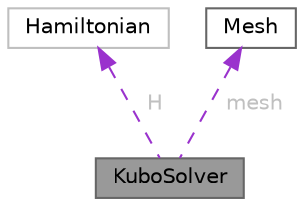 digraph "KuboSolver"
{
 // INTERACTIVE_SVG=YES
 // LATEX_PDF_SIZE
  bgcolor="transparent";
  edge [fontname=Helvetica,fontsize=10,labelfontname=Helvetica,labelfontsize=10];
  node [fontname=Helvetica,fontsize=10,shape=box,height=0.2,width=0.4];
  Node1 [id="Node000001",label="KuboSolver",height=0.2,width=0.4,color="gray40", fillcolor="grey60", style="filled", fontcolor="black",tooltip="Kubo-Greenwood solver for calculating the conductivity tensor."];
  Node2 -> Node1 [id="edge1_Node000001_Node000002",dir="back",color="darkorchid3",style="dashed",tooltip=" ",label=<<TABLE CELLBORDER="0" BORDER="0"><TR><TD VALIGN="top" ALIGN="LEFT" CELLPADDING="1" CELLSPACING="0">H</TD></TR>
</TABLE>> ,fontcolor="grey" ];
  Node2 [id="Node000002",label="Hamiltonian",height=0.2,width=0.4,color="grey75", fillcolor="white", style="filled",URL="$class_hamiltonian.html",tooltip=" "];
  Node3 -> Node1 [id="edge2_Node000001_Node000003",dir="back",color="darkorchid3",style="dashed",tooltip=" ",label=<<TABLE CELLBORDER="0" BORDER="0"><TR><TD VALIGN="top" ALIGN="LEFT" CELLPADDING="1" CELLSPACING="0">mesh</TD></TR>
</TABLE>> ,fontcolor="grey" ];
  Node3 [id="Node000003",label="Mesh",height=0.2,width=0.4,color="gray40", fillcolor="white", style="filled",URL="$class_mesh.html",tooltip="Represents a k-point mesh for Brillouin zone sampling."];
}
